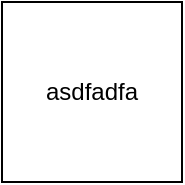 <mxfile version="14.4.2" type="github"><diagram id="cZSKBhK1DHS8Sdg2Da7P" name="Page-1"><mxGraphModel dx="754" dy="489" grid="1" gridSize="10" guides="1" tooltips="1" connect="1" arrows="1" fold="1" page="1" pageScale="1" pageWidth="850" pageHeight="1100" math="0" shadow="0"><root><mxCell id="0"/><mxCell id="1" parent="0"/><mxCell id="q3ge9mfaOyeJRmnsU6c--1" value="asdfadfa" style="whiteSpace=wrap;html=1;aspect=fixed;" vertex="1" parent="1"><mxGeometry x="190" y="130" width="90" height="90" as="geometry"/></mxCell></root></mxGraphModel></diagram></mxfile>